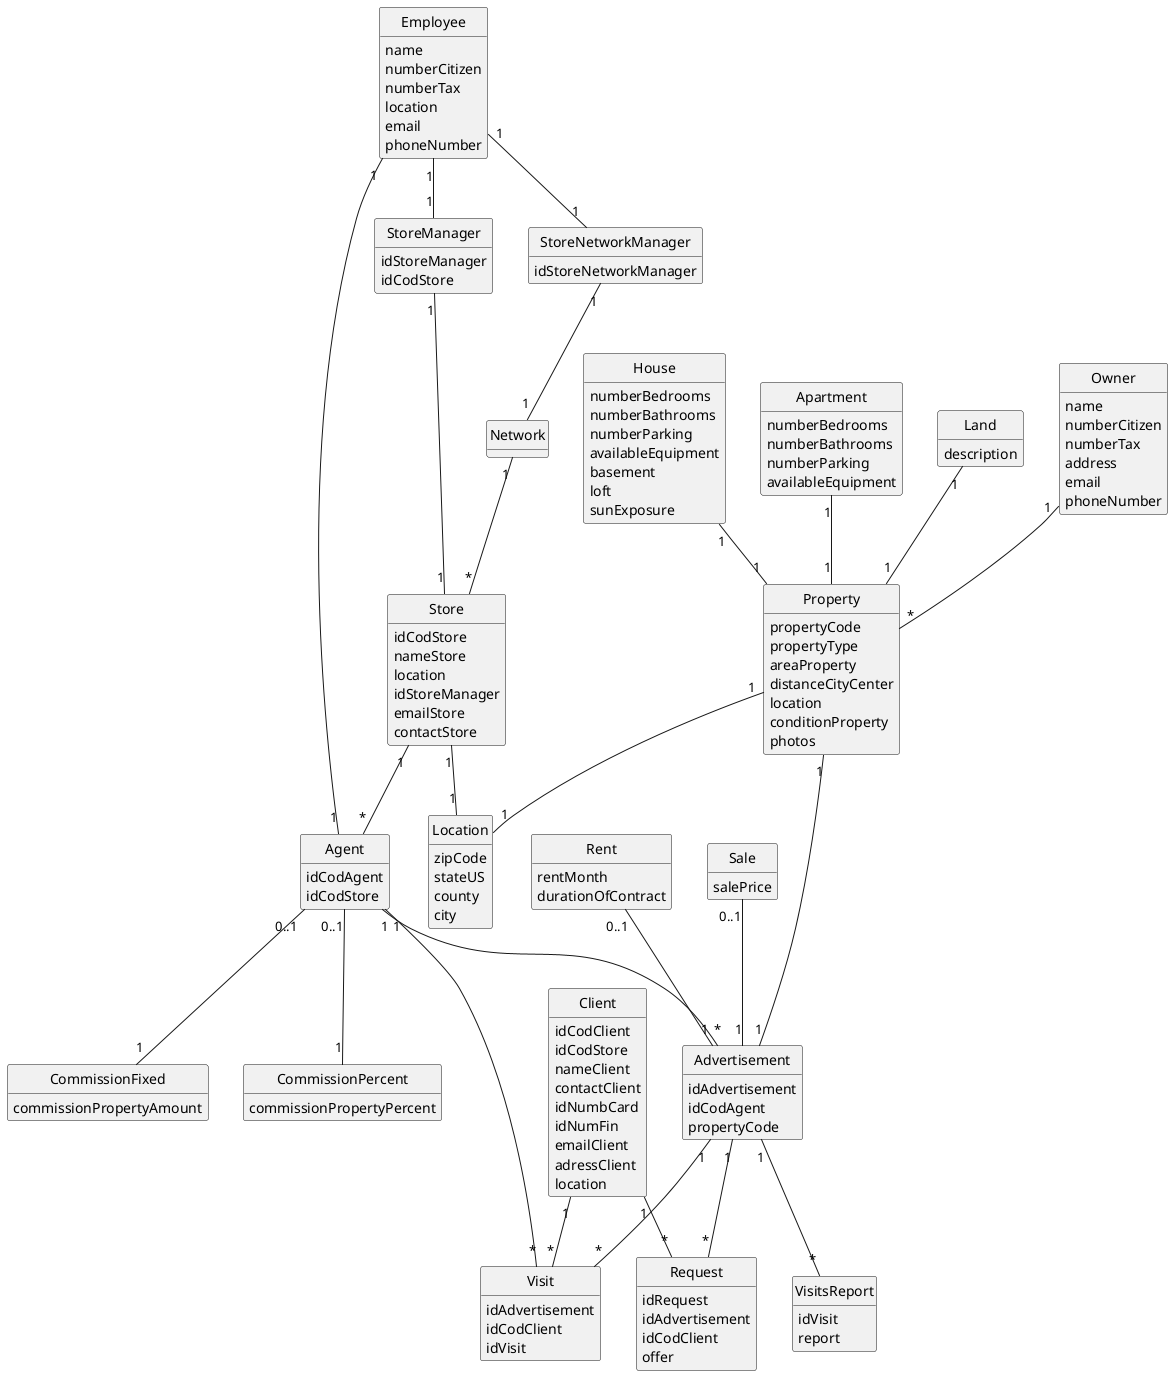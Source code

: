 @startuml
'https://plantuml.com/class-diagram
skinparam monochrome true
skinparam packageStyle rectangle
skinparam shadowing false
hide circle
hide methods

class Network{

}

class Employee{
    name
    numberCitizen
    numberTax
    location
    email
    phoneNumber
}
class Client {
    idCodClient
    idCodStore
    nameClient
    contactClient
    idNumbCard
    idNumFin
    emailClient
    adressClient
    location
}

class Owner {
    name
    numberCitizen
    numberTax
    address
    email
    phoneNumber
}
class VisitsReport{
    idVisit
    report
}

class Agent {
    idCodAgent
    idCodStore
}

class Property {
    propertyCode
    propertyType
    areaProperty
    distanceCityCenter
    location
    conditionProperty
    photos
}

class House {
    numberBedrooms
    numberBathrooms
    numberParking
    availableEquipment
    basement
    loft
    sunExposure
}

class Apartment{
    numberBedrooms
    numberBathrooms
    numberParking
    availableEquipment
}
class Land{
    description
}

class Rent {
    rentMonth
    durationOfContract
}
class Sale {
    salePrice
}
class CommissionFixed {
    commissionPropertyAmount
}
class CommissionPercent {
    commissionPropertyPercent
}

class Store{
    idCodStore
    nameStore
    location
    idStoreManager
    emailStore
    contactStore
}
class Visit{
    idAdvertisement
    idCodClient
    idVisit
}
class Location {
    zipCode
    stateUS
    county
    city
}
class StoreManager {
    idStoreManager
    idCodStore
}
class StoreNetworkManager {
    idStoreNetworkManager
}
class Advertisement{
    idAdvertisement
    idCodAgent
    propertyCode
}
class Request{
    idRequest
    idAdvertisement
    idCodClient
    offer
}

Property "1" -- "1" Advertisement
Owner "1" -- "*" Property
Agent "1" -- "*" Advertisement
House "1" -- "1" Property
Apartment "1" -- "1" Property
Land "1" -- "1" Property
Store "1" -- "*" Agent
Rent "0..1" -- "1" Advertisement
Sale "0..1" -- "1" Advertisement
StoreManager "1" -- "1" Store
Property "1" -- "1" Location
Agent "0..1" -- "1" CommissionFixed
Agent "0..1" -- "1" CommissionPercent
Network "1" -- "*" Store
StoreNetworkManager "1" -- "1" Network
Employee "1" -- "1" Agent
Employee "1" -- "1" StoreManager
Employee "1" -- "1" StoreNetworkManager
Advertisement"1" -- "*"Request
Client"1" -- "*"Request
Store"1" -- "1"Location
Advertisement "1" -- "*" Visit
Advertisement "1" -- "*" VisitsReport
Client "1" -- "*" Visit
Agent "1" -- "*" Visit




@enduml